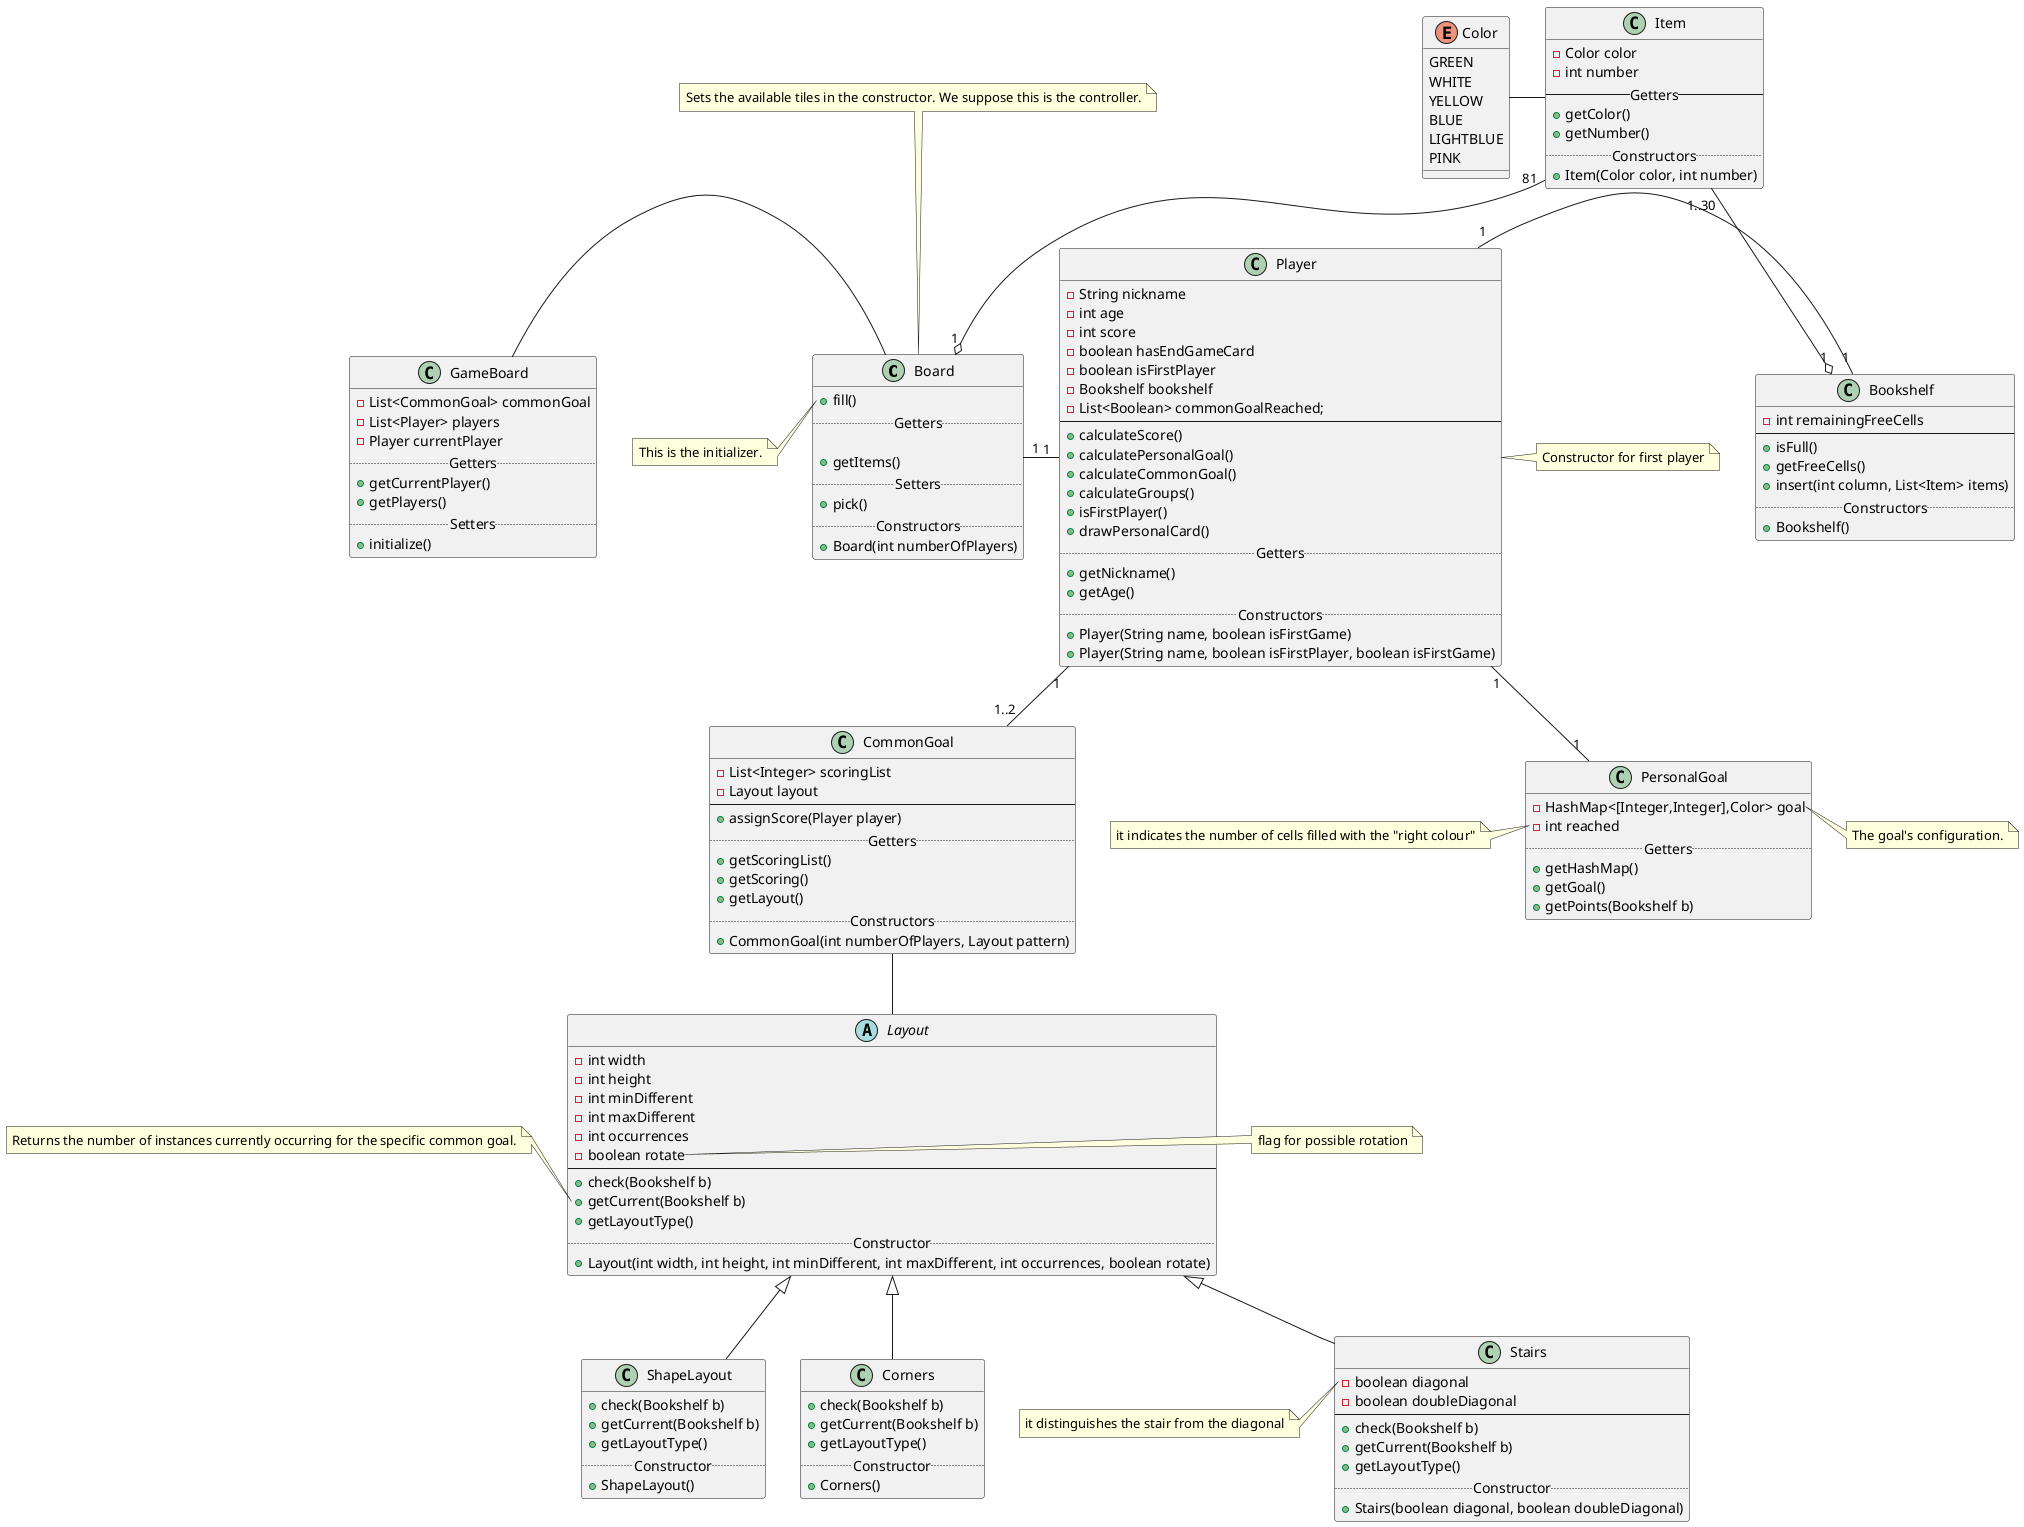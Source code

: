 @startuml
'The controller will receiver the move command from the client and
'will call remove and insert on the board and the bookshelf.
'The link Board-Player is a static list.
'The reference to CommonGoal (a list of 1 or 2 elements) is static.
'The checks, like Bookshelf's checkComplete, go in the client.
'Consider aggregating the layouts (with parameters).
'[] Add a method setNickname (in Player?).
'[] Convert Bookshelf goal in a hashMap.
'[] Add a method drawCards.
'[] Add (somewhere) a check for the insertion in the bookshelf of the selection.
'[] Check when the board has to be refilled.



class Board
note top: Sets the available tiles in the constructor. We suppose this is the controller.
Player "1" -- "1..2" CommonGoal
Player "1" -- "1" PersonalGoal
Player "1" - "1" Bookshelf
Board "1" - "1" Player
Item "81" --o "1" Board
Item "1..30" --o "1" Bookshelf
Color - Item
CommonGoal -- Layout
GameBoard - Board

class Item {
    -Color color
    -int number
    -- Getters --
    +getColor()
    +getNumber()
    .. Constructors ..
    +Item(Color color, int number)
}

class PersonalGoal {
    -HashMap<[Integer,Integer],Color> goal
    -int reached
    ..Getters..
    +getHashMap()
    +getGoal()
    +getPoints(Bookshelf b)
}

note left of PersonalGoal::reached
    it indicates the number of cells filled with the "right colour"
end note

note right of PersonalGoal::goal
    The goal's configuration.
end note

class Player {
    -String nickname
    -int age
    -int score
    -boolean hasEndGameCard
    -boolean isFirstPlayer
    -Bookshelf bookshelf
    -List<Boolean> commonGoalReached;
    --
    +calculateScore()
    +calculatePersonalGoal()
    +calculateCommonGoal()
    +calculateGroups()
    +isFirstPlayer()
    +drawPersonalCard()
    .. Getters ..
    +getNickname()
    +getAge()
    .. Constructors ..
    +Player(String name, boolean isFirstGame)
    +Player(String name, boolean isFirstPlayer, boolean isFirstGame)
}

note right of Player
    Constructor for first player
end note

class GameBoard {
    -List<CommonGoal> commonGoal
    -List<Player> players
    -Player currentPlayer
    ..Getters..
    +getCurrentPlayer()
    +getPlayers()
    ..Setters..
    +initialize()
}


class Board {
    +fill()
    .. Getters ..

    +getItems()
    .. Setters ..
    +pick()
    .. Constructors ..
    +Board(int numberOfPlayers)
}

note left of Board::fill
    This is the initializer.
end note

class CommonGoal {
    -List<Integer> scoringList
    -Layout layout
    ---
    +assignScore(Player player)
    .. Getters ..
    +getScoringList()
    +getScoring()
    +getLayout()
    .. Constructors ..
    +CommonGoal(int numberOfPlayers, Layout pattern)
}

enum Color {
    GREEN
    WHITE
    YELLOW
    BLUE
    LIGHTBLUE
    PINK
}

class Bookshelf {
    -int remainingFreeCells
    ---
    +isFull()
    +getFreeCells()
    +insert(int column, List<Item> items)
    ..Constructors..
    +Bookshelf()
}

abstract Layout {
    -int width
    -int height
    -int minDifferent
    -int maxDifferent
    -int occurrences
    -boolean rotate
    ---
    +check(Bookshelf b)
    +getCurrent(Bookshelf b)
    +getLayoutType()
    ..Constructor..
    +Layout(int width, int height, int minDifferent, int maxDifferent, int occurrences, boolean rotate)
}

note right of Layout::rotate
    flag for possible rotation
end note

note left of Layout::getCurrent
    Returns the number of instances currently occurring for the specific common goal.
end note

class ShapeLayout extends Layout{
    +check(Bookshelf b)
    +getCurrent(Bookshelf b)
    +getLayoutType()
    ..Constructor..
    +ShapeLayout()
}

class Stairs extends Layout{
    -boolean diagonal
    -boolean doubleDiagonal
    ---
    +check(Bookshelf b)
        +getCurrent(Bookshelf b)
        +getLayoutType()
    ....Constructor....
    +Stairs(boolean diagonal, boolean doubleDiagonal)
}

note left of Stairs::diagonal
    it distinguishes the stair from the diagonal
end note

class Corners extends Layout{
    +check(Bookshelf b)
    +getCurrent(Bookshelf b)
    +getLayoutType()
    ..Constructor..
    +Corners()
}



@enduml
